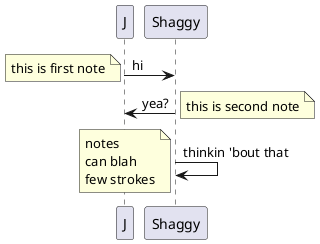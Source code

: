 @startuml
J -> Shaggy: hi
note left: this is first note 

Shaggy -> J: yea?
note right: this is second note

Shaggy->Shaggy: thinkin 'bout that
note left
notes
can blah
few strokes
end note
@enduml